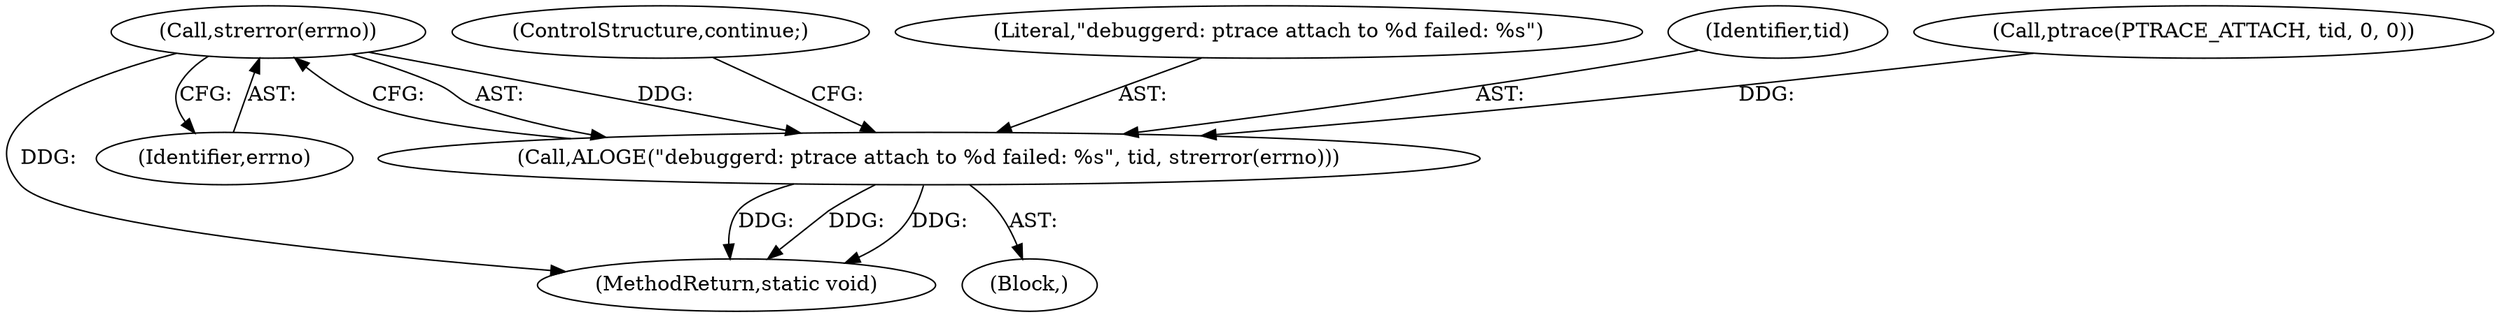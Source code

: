 digraph "0_Android_d7603583f90c2bc6074a4ee2886bd28082d7c65b@API" {
"1000186" [label="(Call,strerror(errno))"];
"1000183" [label="(Call,ALOGE(\"debuggerd: ptrace attach to %d failed: %s\", tid, strerror(errno)))"];
"1000187" [label="(Identifier,errno)"];
"1000188" [label="(ControlStructure,continue;)"];
"1000186" [label="(Call,strerror(errno))"];
"1000184" [label="(Literal,\"debuggerd: ptrace attach to %d failed: %s\")"];
"1000185" [label="(Identifier,tid)"];
"1000176" [label="(Call,ptrace(PTRACE_ATTACH, tid, 0, 0))"];
"1000191" [label="(MethodReturn,static void)"];
"1000182" [label="(Block,)"];
"1000183" [label="(Call,ALOGE(\"debuggerd: ptrace attach to %d failed: %s\", tid, strerror(errno)))"];
"1000186" -> "1000183"  [label="AST: "];
"1000186" -> "1000187"  [label="CFG: "];
"1000187" -> "1000186"  [label="AST: "];
"1000183" -> "1000186"  [label="CFG: "];
"1000186" -> "1000191"  [label="DDG: "];
"1000186" -> "1000183"  [label="DDG: "];
"1000183" -> "1000182"  [label="AST: "];
"1000184" -> "1000183"  [label="AST: "];
"1000185" -> "1000183"  [label="AST: "];
"1000188" -> "1000183"  [label="CFG: "];
"1000183" -> "1000191"  [label="DDG: "];
"1000183" -> "1000191"  [label="DDG: "];
"1000183" -> "1000191"  [label="DDG: "];
"1000176" -> "1000183"  [label="DDG: "];
}
